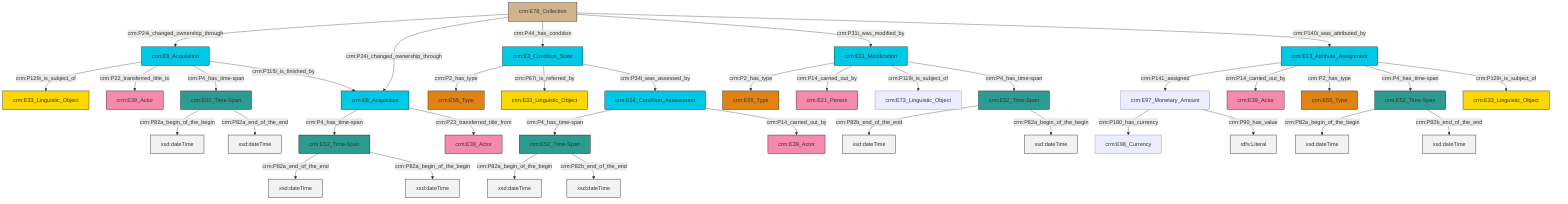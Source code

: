 graph TD
classDef Literal fill:#f2f2f2,stroke:#000000;
classDef CRM_Entity fill:#FFFFFF,stroke:#000000;
classDef Temporal_Entity fill:#00C9E6, stroke:#000000;
classDef Type fill:#E18312, stroke:#000000;
classDef Time-Span fill:#2C9C91, stroke:#000000;
classDef Appellation fill:#FFEB7F, stroke:#000000;
classDef Place fill:#008836, stroke:#000000;
classDef Persistent_Item fill:#B266B2, stroke:#000000;
classDef Conceptual_Object fill:#FFD700, stroke:#000000;
classDef Physical_Thing fill:#D2B48C, stroke:#000000;
classDef Actor fill:#f58aad, stroke:#000000;
classDef PC_Classes fill:#4ce600, stroke:#000000;
classDef Multi fill:#cccccc,stroke:#000000;

0["crm:E78_Collection"]:::Physical_Thing -->|crm:P24i_changed_ownership_through| 1["crm:E8_Acquisition"]:::Temporal_Entity
0["crm:E78_Collection"]:::Physical_Thing -->|crm:P24i_changed_ownership_through| 2["crm:E8_Acquisition"]:::Temporal_Entity
7["crm:E13_Attribute_Assignment"]:::Temporal_Entity -->|crm:P141_assigned| 8["crm:E97_Monetary_Amount"]:::Default
11["crm:E52_Time-Span"]:::Time-Span -->|crm:P82a_begin_of_the_begin| 12[xsd:dateTime]:::Literal
0["crm:E78_Collection"]:::Physical_Thing -->|crm:P44_has_condition| 14["crm:E3_Condition_State"]:::Temporal_Entity
17["crm:E52_Time-Span"]:::Time-Span -->|crm:P82b_end_of_the_end| 18[xsd:dateTime]:::Literal
17["crm:E52_Time-Span"]:::Time-Span -->|crm:P82a_begin_of_the_begin| 21[xsd:dateTime]:::Literal
2["crm:E8_Acquisition"]:::Temporal_Entity -->|crm:P4_has_time-span| 22["crm:E52_Time-Span"]:::Time-Span
8["crm:E97_Monetary_Amount"]:::Default -->|crm:P180_has_currency| 23["crm:E98_Currency"]:::Default
24["crm:E52_Time-Span"]:::Time-Span -->|crm:P82a_begin_of_the_begin| 25[xsd:dateTime]:::Literal
1["crm:E8_Acquisition"]:::Temporal_Entity -->|crm:P129i_is_subject_of| 29["crm:E33_Linguistic_Object"]:::Conceptual_Object
27["crm:E11_Modification"]:::Temporal_Entity -->|crm:P2_has_type| 33["crm:E55_Type"]:::Type
27["crm:E11_Modification"]:::Temporal_Entity -->|crm:P14_carried_out_by| 9["crm:E21_Person"]:::Actor
14["crm:E3_Condition_State"]:::Temporal_Entity -->|crm:P2_has_type| 35["crm:E55_Type"]:::Type
1["crm:E8_Acquisition"]:::Temporal_Entity -->|crm:P22_transferred_title_to| 19["crm:E39_Actor"]:::Actor
22["crm:E52_Time-Span"]:::Time-Span -->|crm:P82a_end_of_the_end| 37[xsd:dateTime]:::Literal
0["crm:E78_Collection"]:::Physical_Thing -->|crm:P31i_was_modified_by| 27["crm:E11_Modification"]:::Temporal_Entity
3["crm:E52_Time-Span"]:::Time-Span -->|crm:P82a_begin_of_the_begin| 38[xsd:dateTime]:::Literal
3["crm:E52_Time-Span"]:::Time-Span -->|crm:P82b_end_of_the_end| 39[xsd:dateTime]:::Literal
41["crm:E14_Condition_Assessment"]:::Temporal_Entity -->|crm:P4_has_time-span| 3["crm:E52_Time-Span"]:::Time-Span
27["crm:E11_Modification"]:::Temporal_Entity -->|crm:P119i_is_subject_of| 15["crm:E73_Linguistic_Object"]:::Default
7["crm:E13_Attribute_Assignment"]:::Temporal_Entity -->|crm:P14_carried_out_by| 42["crm:E39_Actor"]:::Actor
14["crm:E3_Condition_State"]:::Temporal_Entity -->|crm:P67i_is_referred_by| 44["crm:E33_Linguistic_Object"]:::Conceptual_Object
0["crm:E78_Collection"]:::Physical_Thing -->|crm:P140i_was_attributed_by| 7["crm:E13_Attribute_Assignment"]:::Temporal_Entity
24["crm:E52_Time-Span"]:::Time-Span -->|crm:P82b_end_of_the_end| 46[xsd:dateTime]:::Literal
2["crm:E8_Acquisition"]:::Temporal_Entity -->|crm:P23_transferred_title_from| 30["crm:E39_Actor"]:::Actor
7["crm:E13_Attribute_Assignment"]:::Temporal_Entity -->|crm:P2_has_type| 48["crm:E55_Type"]:::Type
1["crm:E8_Acquisition"]:::Temporal_Entity -->|crm:P4_has_time-span| 11["crm:E52_Time-Span"]:::Time-Span
41["crm:E14_Condition_Assessment"]:::Temporal_Entity -->|crm:P14_carried_out_by| 49["crm:E39_Actor"]:::Actor
22["crm:E52_Time-Span"]:::Time-Span -->|crm:P82a_begin_of_the_begin| 51[xsd:dateTime]:::Literal
8["crm:E97_Monetary_Amount"]:::Default -->|crm:P90_has_value| 52[rdfs:Literal]:::Literal
1["crm:E8_Acquisition"]:::Temporal_Entity -->|crm:P115i_is_finished_by| 2["crm:E8_Acquisition"]:::Temporal_Entity
14["crm:E3_Condition_State"]:::Temporal_Entity -->|crm:P34i_was_assessed_by| 41["crm:E14_Condition_Assessment"]:::Temporal_Entity
27["crm:E11_Modification"]:::Temporal_Entity -->|crm:P4_has_time-span| 17["crm:E52_Time-Span"]:::Time-Span
7["crm:E13_Attribute_Assignment"]:::Temporal_Entity -->|crm:P4_has_time-span| 24["crm:E52_Time-Span"]:::Time-Span
11["crm:E52_Time-Span"]:::Time-Span -->|crm:P82a_end_of_the_end| 60[xsd:dateTime]:::Literal
7["crm:E13_Attribute_Assignment"]:::Temporal_Entity -->|crm:P129i_is_subject_of| 5["crm:E33_Linguistic_Object"]:::Conceptual_Object
